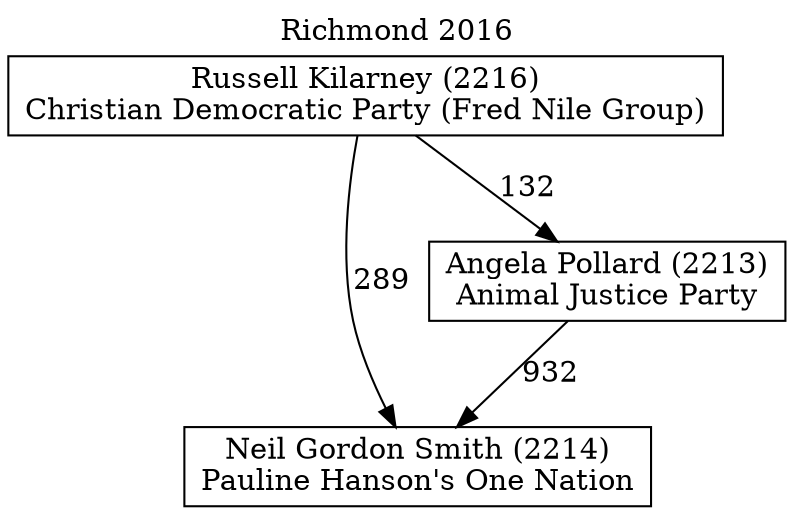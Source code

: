 // House preference flow
digraph "Neil Gordon Smith (2214)_Richmond_2016" {
	graph [label="Richmond 2016" labelloc=t mclimit=10]
	node [shape=box]
	"Neil Gordon Smith (2214)" [label="Neil Gordon Smith (2214)
Pauline Hanson's One Nation"]
	"Angela Pollard (2213)" [label="Angela Pollard (2213)
Animal Justice Party"]
	"Russell Kilarney (2216)" [label="Russell Kilarney (2216)
Christian Democratic Party (Fred Nile Group)"]
	"Angela Pollard (2213)" -> "Neil Gordon Smith (2214)" [label=932]
	"Russell Kilarney (2216)" -> "Angela Pollard (2213)" [label=132]
	"Russell Kilarney (2216)" -> "Neil Gordon Smith (2214)" [label=289]
}
